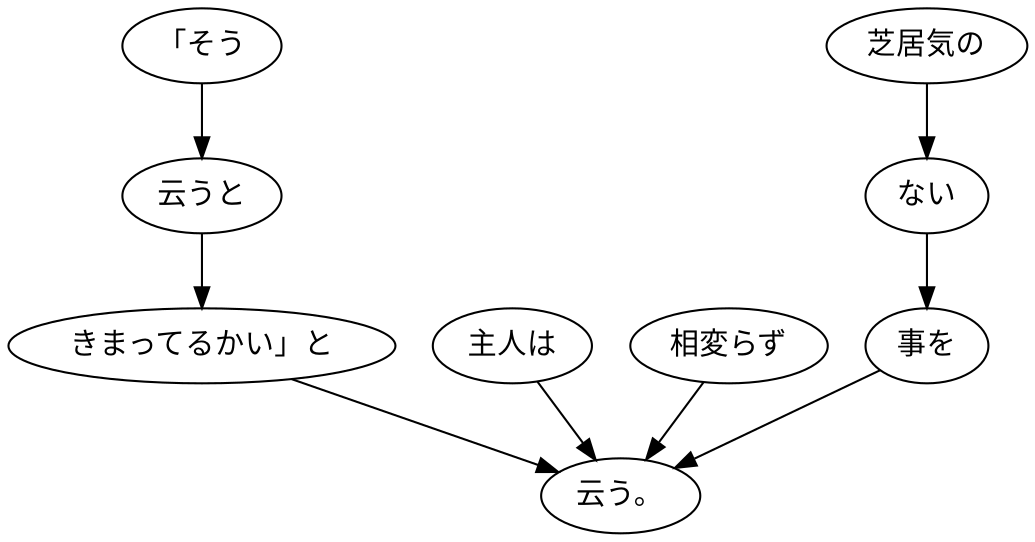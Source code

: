 digraph graph8680 {
	node0 [label="「そう"];
	node1 [label="云うと"];
	node2 [label="きまってるかい」と"];
	node3 [label="主人は"];
	node4 [label="相変らず"];
	node5 [label="芝居気の"];
	node6 [label="ない"];
	node7 [label="事を"];
	node8 [label="云う。"];
	node0 -> node1;
	node1 -> node2;
	node2 -> node8;
	node3 -> node8;
	node4 -> node8;
	node5 -> node6;
	node6 -> node7;
	node7 -> node8;
}
